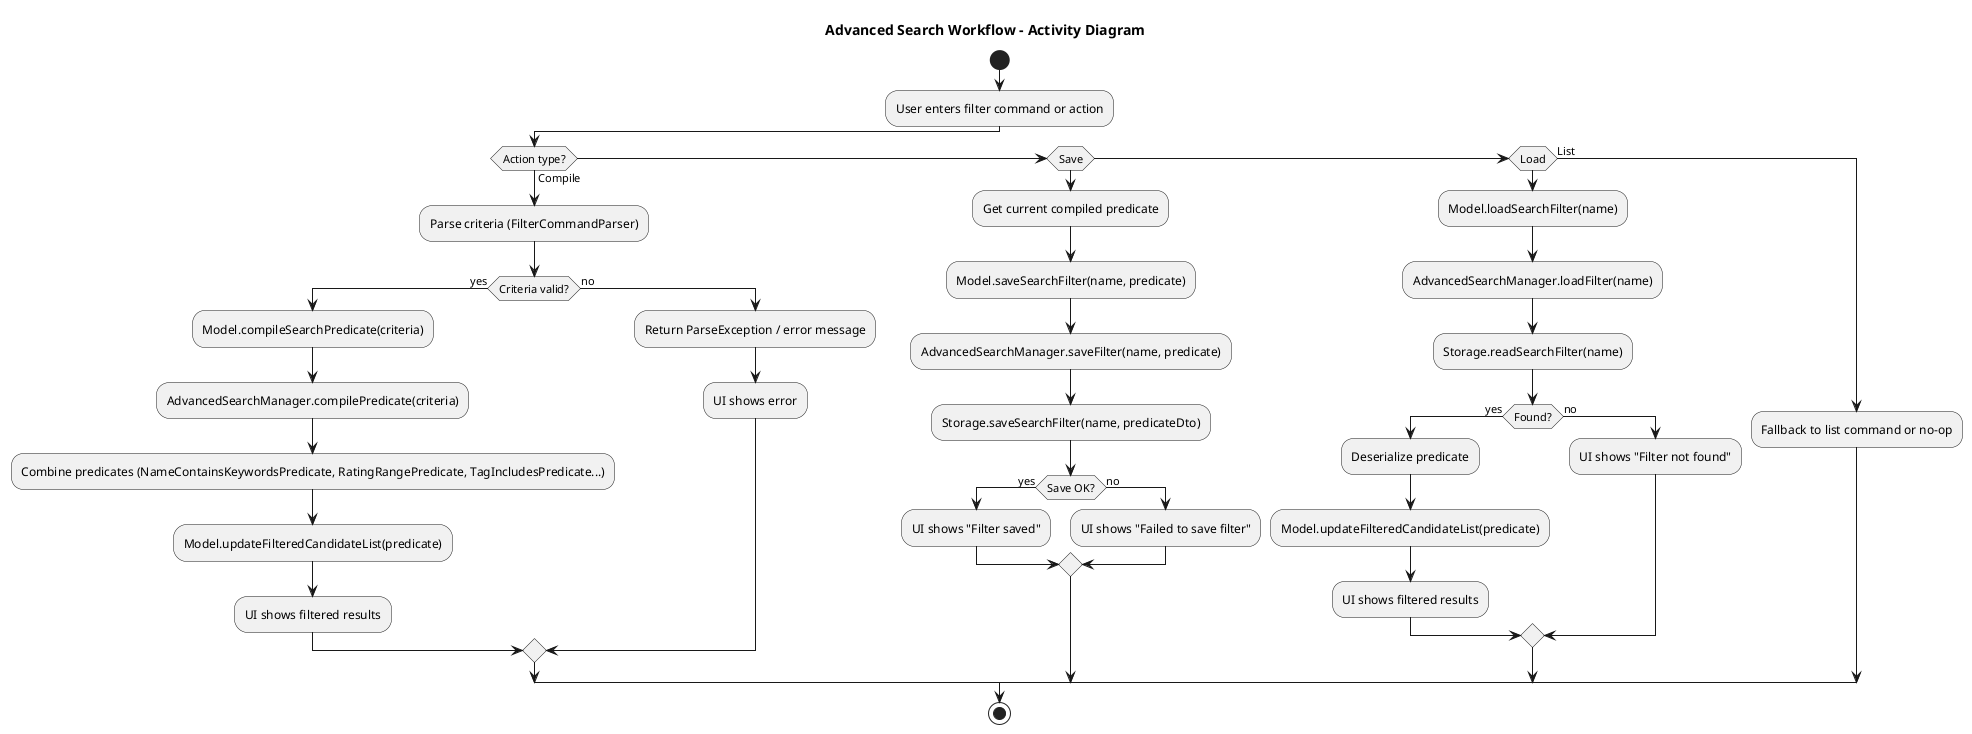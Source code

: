 @startuml SearchWorkflow
title Advanced Search Workflow - Activity Diagram

start
:User enters filter command or action;
if (Action type?) then (Compile)
  :Parse criteria (FilterCommandParser);
  if (Criteria valid?) then (yes)
    :Model.compileSearchPredicate(criteria);
    :AdvancedSearchManager.compilePredicate(criteria);
    :Combine predicates (NameContainsKeywordsPredicate, RatingRangePredicate, TagIncludesPredicate...);
    :Model.updateFilteredCandidateList(predicate);
    :UI shows filtered results;
  else (no)
    :Return ParseException / error message;
    :UI shows error;
  endif
elseif (Save)
  :Get current compiled predicate;
  :Model.saveSearchFilter(name, predicate);
  :AdvancedSearchManager.saveFilter(name, predicate);
  :Storage.saveSearchFilter(name, predicateDto);
  if (Save OK?) then (yes)
    :UI shows "Filter saved";
  else (no)
    :UI shows "Failed to save filter";
  endif
elseif (Load)
  :Model.loadSearchFilter(name);
  :AdvancedSearchManager.loadFilter(name);
  :Storage.readSearchFilter(name);
  if (Found?) then (yes)
    :Deserialize predicate;
    :Model.updateFilteredCandidateList(predicate);
    :UI shows filtered results;
  else (no)
    :UI shows "Filter not found";
  endif
else (List)
  :Fallback to list command or no-op;
endif
stop

@enduml



